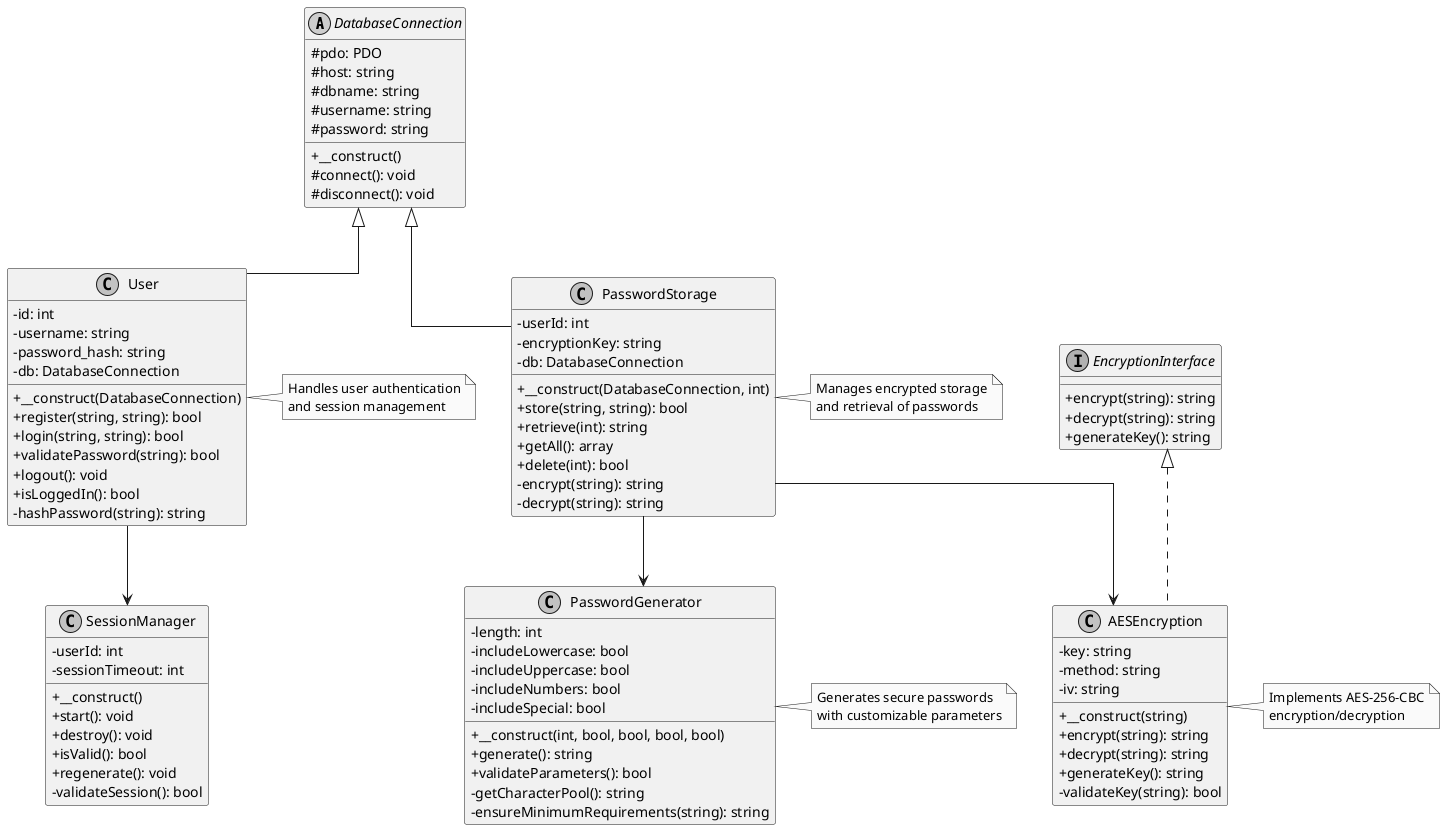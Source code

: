 @startuml Password Manager

' Style configurations
skinparam classAttributeIconSize 0
skinparam monochrome true
skinparam shadowing false
skinparam linetype ortho

' Abstract Database Connection
abstract class DatabaseConnection {
    # pdo: PDO
    # host: string
    # dbname: string
    # username: string
    # password: string
    + __construct()
    # connect(): void
    # disconnect(): void
}

' User Class
class User {
    - id: int
    - username: string
    - password_hash: string
    - db: DatabaseConnection
    + __construct(DatabaseConnection)
    + register(string, string): bool
    + login(string, string): bool
    + validatePassword(string): bool
    + logout(): void
    + isLoggedIn(): bool
    - hashPassword(string): string
}

' PasswordGenerator Class
class PasswordGenerator {
    - length: int
    - includeLowercase: bool
    - includeUppercase: bool
    - includeNumbers: bool
    - includeSpecial: bool
    + __construct(int, bool, bool, bool, bool)
    + generate(): string
    + validateParameters(): bool
    - getCharacterPool(): string
    - ensureMinimumRequirements(string): string
}

' PasswordStorage Class
class PasswordStorage {
    - userId: int
    - encryptionKey: string
    - db: DatabaseConnection
    + __construct(DatabaseConnection, int)
    + store(string, string): bool
    + retrieve(int): string
    + getAll(): array
    + delete(int): bool
    - encrypt(string): string
    - decrypt(string): string
}

' Session Manager Class
class SessionManager {
    - userId: int
    - sessionTimeout: int
    + __construct()
    + start(): void
    + destroy(): void
    + isValid(): bool
    + regenerate(): void
    - validateSession(): bool
}

' Encryption Interface
interface EncryptionInterface {
    + encrypt(string): string
    + decrypt(string): string
    + generateKey(): string
}

' AES Encryption Implementation
class AESEncryption {
    - key: string
    - method: string
    - iv: string
    + __construct(string)
    + encrypt(string): string
    + decrypt(string): string
    + generateKey(): string
    - validateKey(string): bool
}

' Class Relationships
DatabaseConnection <|-- User
DatabaseConnection <|-- PasswordStorage
EncryptionInterface <|.. AESEncryption
PasswordStorage --> AESEncryption
User --> SessionManager
PasswordStorage --> PasswordGenerator

' Notes
note right of User
  Handles user authentication
  and session management
end note

note right of PasswordGenerator
  Generates secure passwords
  with customizable parameters
end note

note right of PasswordStorage
  Manages encrypted storage
  and retrieval of passwords
end note

note right of AESEncryption
  Implements AES-256-CBC
  encryption/decryption
end note

@enduml 